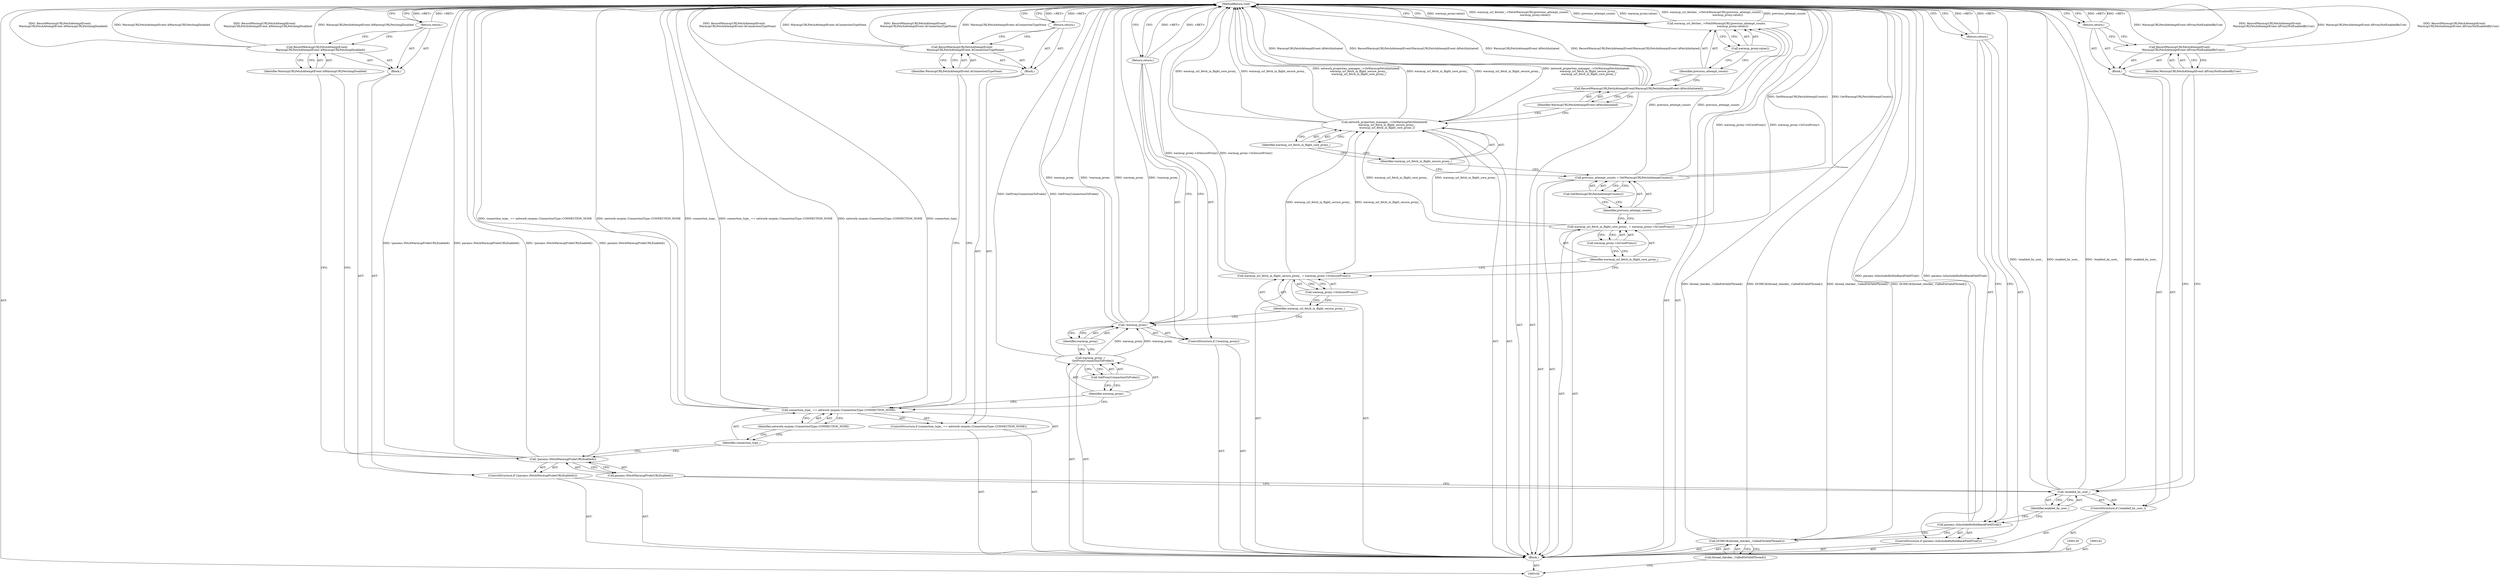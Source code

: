 digraph "0_Chrome_69b4b9ef7455753b12c3efe4eec71647e6fb1da1_0" {
"1000155" [label="(MethodReturn,void)"];
"1000101" [label="(Block,)"];
"1000113" [label="(Return,return;)"];
"1000114" [label="(ControlStructure,if (!params::FetchWarmupProbeURLEnabled()))"];
"1000117" [label="(Block,)"];
"1000115" [label="(Call,!params::FetchWarmupProbeURLEnabled())"];
"1000116" [label="(Call,params::FetchWarmupProbeURLEnabled())"];
"1000118" [label="(Call,RecordWarmupURLFetchAttemptEvent(\n        WarmupURLFetchAttemptEvent::kWarmupURLFetchingDisabled))"];
"1000119" [label="(Identifier,WarmupURLFetchAttemptEvent::kWarmupURLFetchingDisabled)"];
"1000120" [label="(Return,return;)"];
"1000121" [label="(ControlStructure,if (connection_type_ == network::mojom::ConnectionType::CONNECTION_NONE))"];
"1000124" [label="(Identifier,network::mojom::ConnectionType::CONNECTION_NONE)"];
"1000122" [label="(Call,connection_type_ == network::mojom::ConnectionType::CONNECTION_NONE)"];
"1000123" [label="(Identifier,connection_type_)"];
"1000125" [label="(Block,)"];
"1000103" [label="(Call,thread_checker_.CalledOnValidThread())"];
"1000102" [label="(Call,DCHECK(thread_checker_.CalledOnValidThread()))"];
"1000126" [label="(Call,RecordWarmupURLFetchAttemptEvent(\n        WarmupURLFetchAttemptEvent::kConnectionTypeNone))"];
"1000127" [label="(Identifier,WarmupURLFetchAttemptEvent::kConnectionTypeNone)"];
"1000128" [label="(Return,return;)"];
"1000130" [label="(Call,warmup_proxy =\n      GetProxyConnectionToProbe())"];
"1000131" [label="(Identifier,warmup_proxy)"];
"1000132" [label="(Call,GetProxyConnectionToProbe())"];
"1000133" [label="(ControlStructure,if (!warmup_proxy))"];
"1000134" [label="(Call,!warmup_proxy)"];
"1000135" [label="(Identifier,warmup_proxy)"];
"1000136" [label="(Return,return;)"];
"1000137" [label="(Call,warmup_url_fetch_in_flight_secure_proxy_ = warmup_proxy->IsSecureProxy())"];
"1000138" [label="(Identifier,warmup_url_fetch_in_flight_secure_proxy_)"];
"1000139" [label="(Call,warmup_proxy->IsSecureProxy())"];
"1000140" [label="(Call,warmup_url_fetch_in_flight_core_proxy_ = warmup_proxy->IsCoreProxy())"];
"1000141" [label="(Identifier,warmup_url_fetch_in_flight_core_proxy_)"];
"1000142" [label="(Call,warmup_proxy->IsCoreProxy())"];
"1000146" [label="(Call,GetWarmupURLFetchAttemptCounts())"];
"1000144" [label="(Call,previous_attempt_counts = GetWarmupURLFetchAttemptCounts())"];
"1000145" [label="(Identifier,previous_attempt_counts)"];
"1000147" [label="(Call,network_properties_manager_->OnWarmupFetchInitiated(\n      warmup_url_fetch_in_flight_secure_proxy_,\n      warmup_url_fetch_in_flight_core_proxy_))"];
"1000148" [label="(Identifier,warmup_url_fetch_in_flight_secure_proxy_)"];
"1000149" [label="(Identifier,warmup_url_fetch_in_flight_core_proxy_)"];
"1000104" [label="(ControlStructure,if (params::IsIncludedInHoldbackFieldTrial()))"];
"1000105" [label="(Call,params::IsIncludedInHoldbackFieldTrial())"];
"1000150" [label="(Call,RecordWarmupURLFetchAttemptEvent(WarmupURLFetchAttemptEvent::kFetchInitiated))"];
"1000151" [label="(Identifier,WarmupURLFetchAttemptEvent::kFetchInitiated)"];
"1000152" [label="(Call,warmup_url_fetcher_->FetchWarmupURL(previous_attempt_counts,\n                                      warmup_proxy.value()))"];
"1000153" [label="(Identifier,previous_attempt_counts)"];
"1000154" [label="(Call,warmup_proxy.value())"];
"1000106" [label="(Return,return;)"];
"1000110" [label="(Block,)"];
"1000107" [label="(ControlStructure,if (!enabled_by_user_))"];
"1000108" [label="(Call,!enabled_by_user_)"];
"1000109" [label="(Identifier,enabled_by_user_)"];
"1000111" [label="(Call,RecordWarmupURLFetchAttemptEvent(\n         WarmupURLFetchAttemptEvent::kProxyNotEnabledByUser))"];
"1000112" [label="(Identifier,WarmupURLFetchAttemptEvent::kProxyNotEnabledByUser)"];
"1000155" -> "1000100"  [label="AST: "];
"1000155" -> "1000106"  [label="CFG: "];
"1000155" -> "1000113"  [label="CFG: "];
"1000155" -> "1000120"  [label="CFG: "];
"1000155" -> "1000128"  [label="CFG: "];
"1000155" -> "1000136"  [label="CFG: "];
"1000155" -> "1000152"  [label="CFG: "];
"1000136" -> "1000155"  [label="DDG: <RET>"];
"1000120" -> "1000155"  [label="DDG: <RET>"];
"1000140" -> "1000155"  [label="DDG: warmup_proxy->IsCoreProxy()"];
"1000108" -> "1000155"  [label="DDG: !enabled_by_user_"];
"1000108" -> "1000155"  [label="DDG: enabled_by_user_"];
"1000150" -> "1000155"  [label="DDG: WarmupURLFetchAttemptEvent::kFetchInitiated"];
"1000150" -> "1000155"  [label="DDG: RecordWarmupURLFetchAttemptEvent(WarmupURLFetchAttemptEvent::kFetchInitiated)"];
"1000105" -> "1000155"  [label="DDG: params::IsIncludedInHoldbackFieldTrial()"];
"1000115" -> "1000155"  [label="DDG: !params::FetchWarmupProbeURLEnabled()"];
"1000115" -> "1000155"  [label="DDG: params::FetchWarmupProbeURLEnabled()"];
"1000118" -> "1000155"  [label="DDG: RecordWarmupURLFetchAttemptEvent(\n        WarmupURLFetchAttemptEvent::kWarmupURLFetchingDisabled)"];
"1000118" -> "1000155"  [label="DDG: WarmupURLFetchAttemptEvent::kWarmupURLFetchingDisabled"];
"1000152" -> "1000155"  [label="DDG: warmup_proxy.value()"];
"1000152" -> "1000155"  [label="DDG: warmup_url_fetcher_->FetchWarmupURL(previous_attempt_counts,\n                                      warmup_proxy.value())"];
"1000152" -> "1000155"  [label="DDG: previous_attempt_counts"];
"1000134" -> "1000155"  [label="DDG: warmup_proxy"];
"1000134" -> "1000155"  [label="DDG: !warmup_proxy"];
"1000122" -> "1000155"  [label="DDG: connection_type_ == network::mojom::ConnectionType::CONNECTION_NONE"];
"1000122" -> "1000155"  [label="DDG: network::mojom::ConnectionType::CONNECTION_NONE"];
"1000122" -> "1000155"  [label="DDG: connection_type_"];
"1000144" -> "1000155"  [label="DDG: GetWarmupURLFetchAttemptCounts()"];
"1000126" -> "1000155"  [label="DDG: RecordWarmupURLFetchAttemptEvent(\n        WarmupURLFetchAttemptEvent::kConnectionTypeNone)"];
"1000126" -> "1000155"  [label="DDG: WarmupURLFetchAttemptEvent::kConnectionTypeNone"];
"1000130" -> "1000155"  [label="DDG: GetProxyConnectionToProbe()"];
"1000137" -> "1000155"  [label="DDG: warmup_proxy->IsSecureProxy()"];
"1000102" -> "1000155"  [label="DDG: thread_checker_.CalledOnValidThread()"];
"1000102" -> "1000155"  [label="DDG: DCHECK(thread_checker_.CalledOnValidThread())"];
"1000147" -> "1000155"  [label="DDG: warmup_url_fetch_in_flight_core_proxy_"];
"1000147" -> "1000155"  [label="DDG: warmup_url_fetch_in_flight_secure_proxy_"];
"1000147" -> "1000155"  [label="DDG: network_properties_manager_->OnWarmupFetchInitiated(\n      warmup_url_fetch_in_flight_secure_proxy_,\n      warmup_url_fetch_in_flight_core_proxy_)"];
"1000111" -> "1000155"  [label="DDG: WarmupURLFetchAttemptEvent::kProxyNotEnabledByUser"];
"1000111" -> "1000155"  [label="DDG: RecordWarmupURLFetchAttemptEvent(\n         WarmupURLFetchAttemptEvent::kProxyNotEnabledByUser)"];
"1000106" -> "1000155"  [label="DDG: <RET>"];
"1000128" -> "1000155"  [label="DDG: <RET>"];
"1000113" -> "1000155"  [label="DDG: <RET>"];
"1000101" -> "1000100"  [label="AST: "];
"1000102" -> "1000101"  [label="AST: "];
"1000104" -> "1000101"  [label="AST: "];
"1000107" -> "1000101"  [label="AST: "];
"1000114" -> "1000101"  [label="AST: "];
"1000121" -> "1000101"  [label="AST: "];
"1000129" -> "1000101"  [label="AST: "];
"1000130" -> "1000101"  [label="AST: "];
"1000133" -> "1000101"  [label="AST: "];
"1000137" -> "1000101"  [label="AST: "];
"1000140" -> "1000101"  [label="AST: "];
"1000143" -> "1000101"  [label="AST: "];
"1000144" -> "1000101"  [label="AST: "];
"1000147" -> "1000101"  [label="AST: "];
"1000150" -> "1000101"  [label="AST: "];
"1000152" -> "1000101"  [label="AST: "];
"1000113" -> "1000110"  [label="AST: "];
"1000113" -> "1000111"  [label="CFG: "];
"1000155" -> "1000113"  [label="CFG: "];
"1000113" -> "1000155"  [label="DDG: <RET>"];
"1000114" -> "1000101"  [label="AST: "];
"1000115" -> "1000114"  [label="AST: "];
"1000117" -> "1000114"  [label="AST: "];
"1000117" -> "1000114"  [label="AST: "];
"1000118" -> "1000117"  [label="AST: "];
"1000120" -> "1000117"  [label="AST: "];
"1000115" -> "1000114"  [label="AST: "];
"1000115" -> "1000116"  [label="CFG: "];
"1000116" -> "1000115"  [label="AST: "];
"1000119" -> "1000115"  [label="CFG: "];
"1000123" -> "1000115"  [label="CFG: "];
"1000115" -> "1000155"  [label="DDG: !params::FetchWarmupProbeURLEnabled()"];
"1000115" -> "1000155"  [label="DDG: params::FetchWarmupProbeURLEnabled()"];
"1000116" -> "1000115"  [label="AST: "];
"1000116" -> "1000108"  [label="CFG: "];
"1000115" -> "1000116"  [label="CFG: "];
"1000118" -> "1000117"  [label="AST: "];
"1000118" -> "1000119"  [label="CFG: "];
"1000119" -> "1000118"  [label="AST: "];
"1000120" -> "1000118"  [label="CFG: "];
"1000118" -> "1000155"  [label="DDG: RecordWarmupURLFetchAttemptEvent(\n        WarmupURLFetchAttemptEvent::kWarmupURLFetchingDisabled)"];
"1000118" -> "1000155"  [label="DDG: WarmupURLFetchAttemptEvent::kWarmupURLFetchingDisabled"];
"1000119" -> "1000118"  [label="AST: "];
"1000119" -> "1000115"  [label="CFG: "];
"1000118" -> "1000119"  [label="CFG: "];
"1000120" -> "1000117"  [label="AST: "];
"1000120" -> "1000118"  [label="CFG: "];
"1000155" -> "1000120"  [label="CFG: "];
"1000120" -> "1000155"  [label="DDG: <RET>"];
"1000121" -> "1000101"  [label="AST: "];
"1000122" -> "1000121"  [label="AST: "];
"1000125" -> "1000121"  [label="AST: "];
"1000124" -> "1000122"  [label="AST: "];
"1000124" -> "1000123"  [label="CFG: "];
"1000122" -> "1000124"  [label="CFG: "];
"1000122" -> "1000121"  [label="AST: "];
"1000122" -> "1000124"  [label="CFG: "];
"1000123" -> "1000122"  [label="AST: "];
"1000124" -> "1000122"  [label="AST: "];
"1000127" -> "1000122"  [label="CFG: "];
"1000131" -> "1000122"  [label="CFG: "];
"1000122" -> "1000155"  [label="DDG: connection_type_ == network::mojom::ConnectionType::CONNECTION_NONE"];
"1000122" -> "1000155"  [label="DDG: network::mojom::ConnectionType::CONNECTION_NONE"];
"1000122" -> "1000155"  [label="DDG: connection_type_"];
"1000123" -> "1000122"  [label="AST: "];
"1000123" -> "1000115"  [label="CFG: "];
"1000124" -> "1000123"  [label="CFG: "];
"1000125" -> "1000121"  [label="AST: "];
"1000126" -> "1000125"  [label="AST: "];
"1000128" -> "1000125"  [label="AST: "];
"1000103" -> "1000102"  [label="AST: "];
"1000103" -> "1000100"  [label="CFG: "];
"1000102" -> "1000103"  [label="CFG: "];
"1000102" -> "1000101"  [label="AST: "];
"1000102" -> "1000103"  [label="CFG: "];
"1000103" -> "1000102"  [label="AST: "];
"1000105" -> "1000102"  [label="CFG: "];
"1000102" -> "1000155"  [label="DDG: thread_checker_.CalledOnValidThread()"];
"1000102" -> "1000155"  [label="DDG: DCHECK(thread_checker_.CalledOnValidThread())"];
"1000126" -> "1000125"  [label="AST: "];
"1000126" -> "1000127"  [label="CFG: "];
"1000127" -> "1000126"  [label="AST: "];
"1000128" -> "1000126"  [label="CFG: "];
"1000126" -> "1000155"  [label="DDG: RecordWarmupURLFetchAttemptEvent(\n        WarmupURLFetchAttemptEvent::kConnectionTypeNone)"];
"1000126" -> "1000155"  [label="DDG: WarmupURLFetchAttemptEvent::kConnectionTypeNone"];
"1000127" -> "1000126"  [label="AST: "];
"1000127" -> "1000122"  [label="CFG: "];
"1000126" -> "1000127"  [label="CFG: "];
"1000128" -> "1000125"  [label="AST: "];
"1000128" -> "1000126"  [label="CFG: "];
"1000155" -> "1000128"  [label="CFG: "];
"1000128" -> "1000155"  [label="DDG: <RET>"];
"1000130" -> "1000101"  [label="AST: "];
"1000130" -> "1000132"  [label="CFG: "];
"1000131" -> "1000130"  [label="AST: "];
"1000132" -> "1000130"  [label="AST: "];
"1000135" -> "1000130"  [label="CFG: "];
"1000130" -> "1000155"  [label="DDG: GetProxyConnectionToProbe()"];
"1000130" -> "1000134"  [label="DDG: warmup_proxy"];
"1000131" -> "1000130"  [label="AST: "];
"1000131" -> "1000122"  [label="CFG: "];
"1000132" -> "1000131"  [label="CFG: "];
"1000132" -> "1000130"  [label="AST: "];
"1000132" -> "1000131"  [label="CFG: "];
"1000130" -> "1000132"  [label="CFG: "];
"1000133" -> "1000101"  [label="AST: "];
"1000134" -> "1000133"  [label="AST: "];
"1000136" -> "1000133"  [label="AST: "];
"1000134" -> "1000133"  [label="AST: "];
"1000134" -> "1000135"  [label="CFG: "];
"1000135" -> "1000134"  [label="AST: "];
"1000136" -> "1000134"  [label="CFG: "];
"1000138" -> "1000134"  [label="CFG: "];
"1000134" -> "1000155"  [label="DDG: warmup_proxy"];
"1000134" -> "1000155"  [label="DDG: !warmup_proxy"];
"1000130" -> "1000134"  [label="DDG: warmup_proxy"];
"1000135" -> "1000134"  [label="AST: "];
"1000135" -> "1000130"  [label="CFG: "];
"1000134" -> "1000135"  [label="CFG: "];
"1000136" -> "1000133"  [label="AST: "];
"1000136" -> "1000134"  [label="CFG: "];
"1000155" -> "1000136"  [label="CFG: "];
"1000136" -> "1000155"  [label="DDG: <RET>"];
"1000137" -> "1000101"  [label="AST: "];
"1000137" -> "1000139"  [label="CFG: "];
"1000138" -> "1000137"  [label="AST: "];
"1000139" -> "1000137"  [label="AST: "];
"1000141" -> "1000137"  [label="CFG: "];
"1000137" -> "1000155"  [label="DDG: warmup_proxy->IsSecureProxy()"];
"1000137" -> "1000147"  [label="DDG: warmup_url_fetch_in_flight_secure_proxy_"];
"1000138" -> "1000137"  [label="AST: "];
"1000138" -> "1000134"  [label="CFG: "];
"1000139" -> "1000138"  [label="CFG: "];
"1000139" -> "1000137"  [label="AST: "];
"1000139" -> "1000138"  [label="CFG: "];
"1000137" -> "1000139"  [label="CFG: "];
"1000140" -> "1000101"  [label="AST: "];
"1000140" -> "1000142"  [label="CFG: "];
"1000141" -> "1000140"  [label="AST: "];
"1000142" -> "1000140"  [label="AST: "];
"1000145" -> "1000140"  [label="CFG: "];
"1000140" -> "1000155"  [label="DDG: warmup_proxy->IsCoreProxy()"];
"1000140" -> "1000147"  [label="DDG: warmup_url_fetch_in_flight_core_proxy_"];
"1000141" -> "1000140"  [label="AST: "];
"1000141" -> "1000137"  [label="CFG: "];
"1000142" -> "1000141"  [label="CFG: "];
"1000142" -> "1000140"  [label="AST: "];
"1000142" -> "1000141"  [label="CFG: "];
"1000140" -> "1000142"  [label="CFG: "];
"1000146" -> "1000144"  [label="AST: "];
"1000146" -> "1000145"  [label="CFG: "];
"1000144" -> "1000146"  [label="CFG: "];
"1000144" -> "1000101"  [label="AST: "];
"1000144" -> "1000146"  [label="CFG: "];
"1000145" -> "1000144"  [label="AST: "];
"1000146" -> "1000144"  [label="AST: "];
"1000148" -> "1000144"  [label="CFG: "];
"1000144" -> "1000155"  [label="DDG: GetWarmupURLFetchAttemptCounts()"];
"1000144" -> "1000152"  [label="DDG: previous_attempt_counts"];
"1000145" -> "1000144"  [label="AST: "];
"1000145" -> "1000140"  [label="CFG: "];
"1000146" -> "1000145"  [label="CFG: "];
"1000147" -> "1000101"  [label="AST: "];
"1000147" -> "1000149"  [label="CFG: "];
"1000148" -> "1000147"  [label="AST: "];
"1000149" -> "1000147"  [label="AST: "];
"1000151" -> "1000147"  [label="CFG: "];
"1000147" -> "1000155"  [label="DDG: warmup_url_fetch_in_flight_core_proxy_"];
"1000147" -> "1000155"  [label="DDG: warmup_url_fetch_in_flight_secure_proxy_"];
"1000147" -> "1000155"  [label="DDG: network_properties_manager_->OnWarmupFetchInitiated(\n      warmup_url_fetch_in_flight_secure_proxy_,\n      warmup_url_fetch_in_flight_core_proxy_)"];
"1000137" -> "1000147"  [label="DDG: warmup_url_fetch_in_flight_secure_proxy_"];
"1000140" -> "1000147"  [label="DDG: warmup_url_fetch_in_flight_core_proxy_"];
"1000148" -> "1000147"  [label="AST: "];
"1000148" -> "1000144"  [label="CFG: "];
"1000149" -> "1000148"  [label="CFG: "];
"1000149" -> "1000147"  [label="AST: "];
"1000149" -> "1000148"  [label="CFG: "];
"1000147" -> "1000149"  [label="CFG: "];
"1000104" -> "1000101"  [label="AST: "];
"1000105" -> "1000104"  [label="AST: "];
"1000106" -> "1000104"  [label="AST: "];
"1000105" -> "1000104"  [label="AST: "];
"1000105" -> "1000102"  [label="CFG: "];
"1000106" -> "1000105"  [label="CFG: "];
"1000109" -> "1000105"  [label="CFG: "];
"1000105" -> "1000155"  [label="DDG: params::IsIncludedInHoldbackFieldTrial()"];
"1000150" -> "1000101"  [label="AST: "];
"1000150" -> "1000151"  [label="CFG: "];
"1000151" -> "1000150"  [label="AST: "];
"1000153" -> "1000150"  [label="CFG: "];
"1000150" -> "1000155"  [label="DDG: WarmupURLFetchAttemptEvent::kFetchInitiated"];
"1000150" -> "1000155"  [label="DDG: RecordWarmupURLFetchAttemptEvent(WarmupURLFetchAttemptEvent::kFetchInitiated)"];
"1000151" -> "1000150"  [label="AST: "];
"1000151" -> "1000147"  [label="CFG: "];
"1000150" -> "1000151"  [label="CFG: "];
"1000152" -> "1000101"  [label="AST: "];
"1000152" -> "1000154"  [label="CFG: "];
"1000153" -> "1000152"  [label="AST: "];
"1000154" -> "1000152"  [label="AST: "];
"1000155" -> "1000152"  [label="CFG: "];
"1000152" -> "1000155"  [label="DDG: warmup_proxy.value()"];
"1000152" -> "1000155"  [label="DDG: warmup_url_fetcher_->FetchWarmupURL(previous_attempt_counts,\n                                      warmup_proxy.value())"];
"1000152" -> "1000155"  [label="DDG: previous_attempt_counts"];
"1000144" -> "1000152"  [label="DDG: previous_attempt_counts"];
"1000153" -> "1000152"  [label="AST: "];
"1000153" -> "1000150"  [label="CFG: "];
"1000154" -> "1000153"  [label="CFG: "];
"1000154" -> "1000152"  [label="AST: "];
"1000154" -> "1000153"  [label="CFG: "];
"1000152" -> "1000154"  [label="CFG: "];
"1000106" -> "1000104"  [label="AST: "];
"1000106" -> "1000105"  [label="CFG: "];
"1000155" -> "1000106"  [label="CFG: "];
"1000106" -> "1000155"  [label="DDG: <RET>"];
"1000110" -> "1000107"  [label="AST: "];
"1000111" -> "1000110"  [label="AST: "];
"1000113" -> "1000110"  [label="AST: "];
"1000107" -> "1000101"  [label="AST: "];
"1000108" -> "1000107"  [label="AST: "];
"1000110" -> "1000107"  [label="AST: "];
"1000108" -> "1000107"  [label="AST: "];
"1000108" -> "1000109"  [label="CFG: "];
"1000109" -> "1000108"  [label="AST: "];
"1000112" -> "1000108"  [label="CFG: "];
"1000116" -> "1000108"  [label="CFG: "];
"1000108" -> "1000155"  [label="DDG: !enabled_by_user_"];
"1000108" -> "1000155"  [label="DDG: enabled_by_user_"];
"1000109" -> "1000108"  [label="AST: "];
"1000109" -> "1000105"  [label="CFG: "];
"1000108" -> "1000109"  [label="CFG: "];
"1000111" -> "1000110"  [label="AST: "];
"1000111" -> "1000112"  [label="CFG: "];
"1000112" -> "1000111"  [label="AST: "];
"1000113" -> "1000111"  [label="CFG: "];
"1000111" -> "1000155"  [label="DDG: WarmupURLFetchAttemptEvent::kProxyNotEnabledByUser"];
"1000111" -> "1000155"  [label="DDG: RecordWarmupURLFetchAttemptEvent(\n         WarmupURLFetchAttemptEvent::kProxyNotEnabledByUser)"];
"1000112" -> "1000111"  [label="AST: "];
"1000112" -> "1000108"  [label="CFG: "];
"1000111" -> "1000112"  [label="CFG: "];
}
